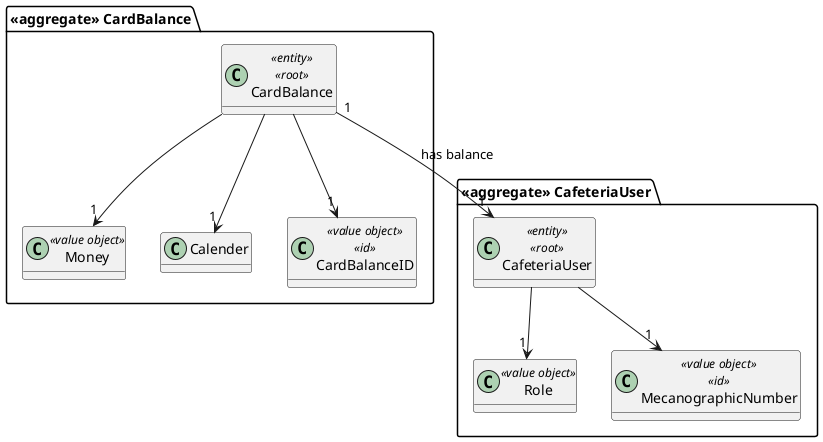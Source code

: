 @startuml

skinparam classAttributeIconSize 0
hide empty attributes

package "<<aggregate>> CafeteriaUser" {
    class CafeteriaUser <<entity>> <<root>> {
    }

    class Role <<value object>> {
    }

    class MecanographicNumber <<value object>> <<id>> {
    }

    CafeteriaUser --> "1" Role
    CafeteriaUser --> "1" MecanographicNumber
}

package "<<aggregate>> CardBalance" {
    class CardBalance <<entity>> <<root>> {
    }

    class Money <<value object>> {
    }

    class Calender {
    }

    class CardBalanceID <<value object>> <<id>> {
    }

    CardBalance --> "1" Money
    CardBalance --> "1" Calender
    CardBalance --> "1" CardBalanceID
}

CardBalance "1" --> "1" CafeteriaUser : has balance

@enduml